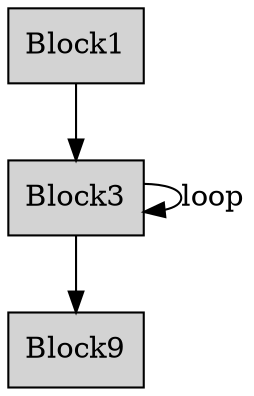 digraph CFG {
    node [shape=box, style=filled];
    
    Block1 [label="Block1"];
    Block3 [label="Block3"];
    Block9 [label="Block9"];
    
    Block1 -> Block3;
    Block3 -> Block3 [label="loop"];
    Block3 -> Block9;
}